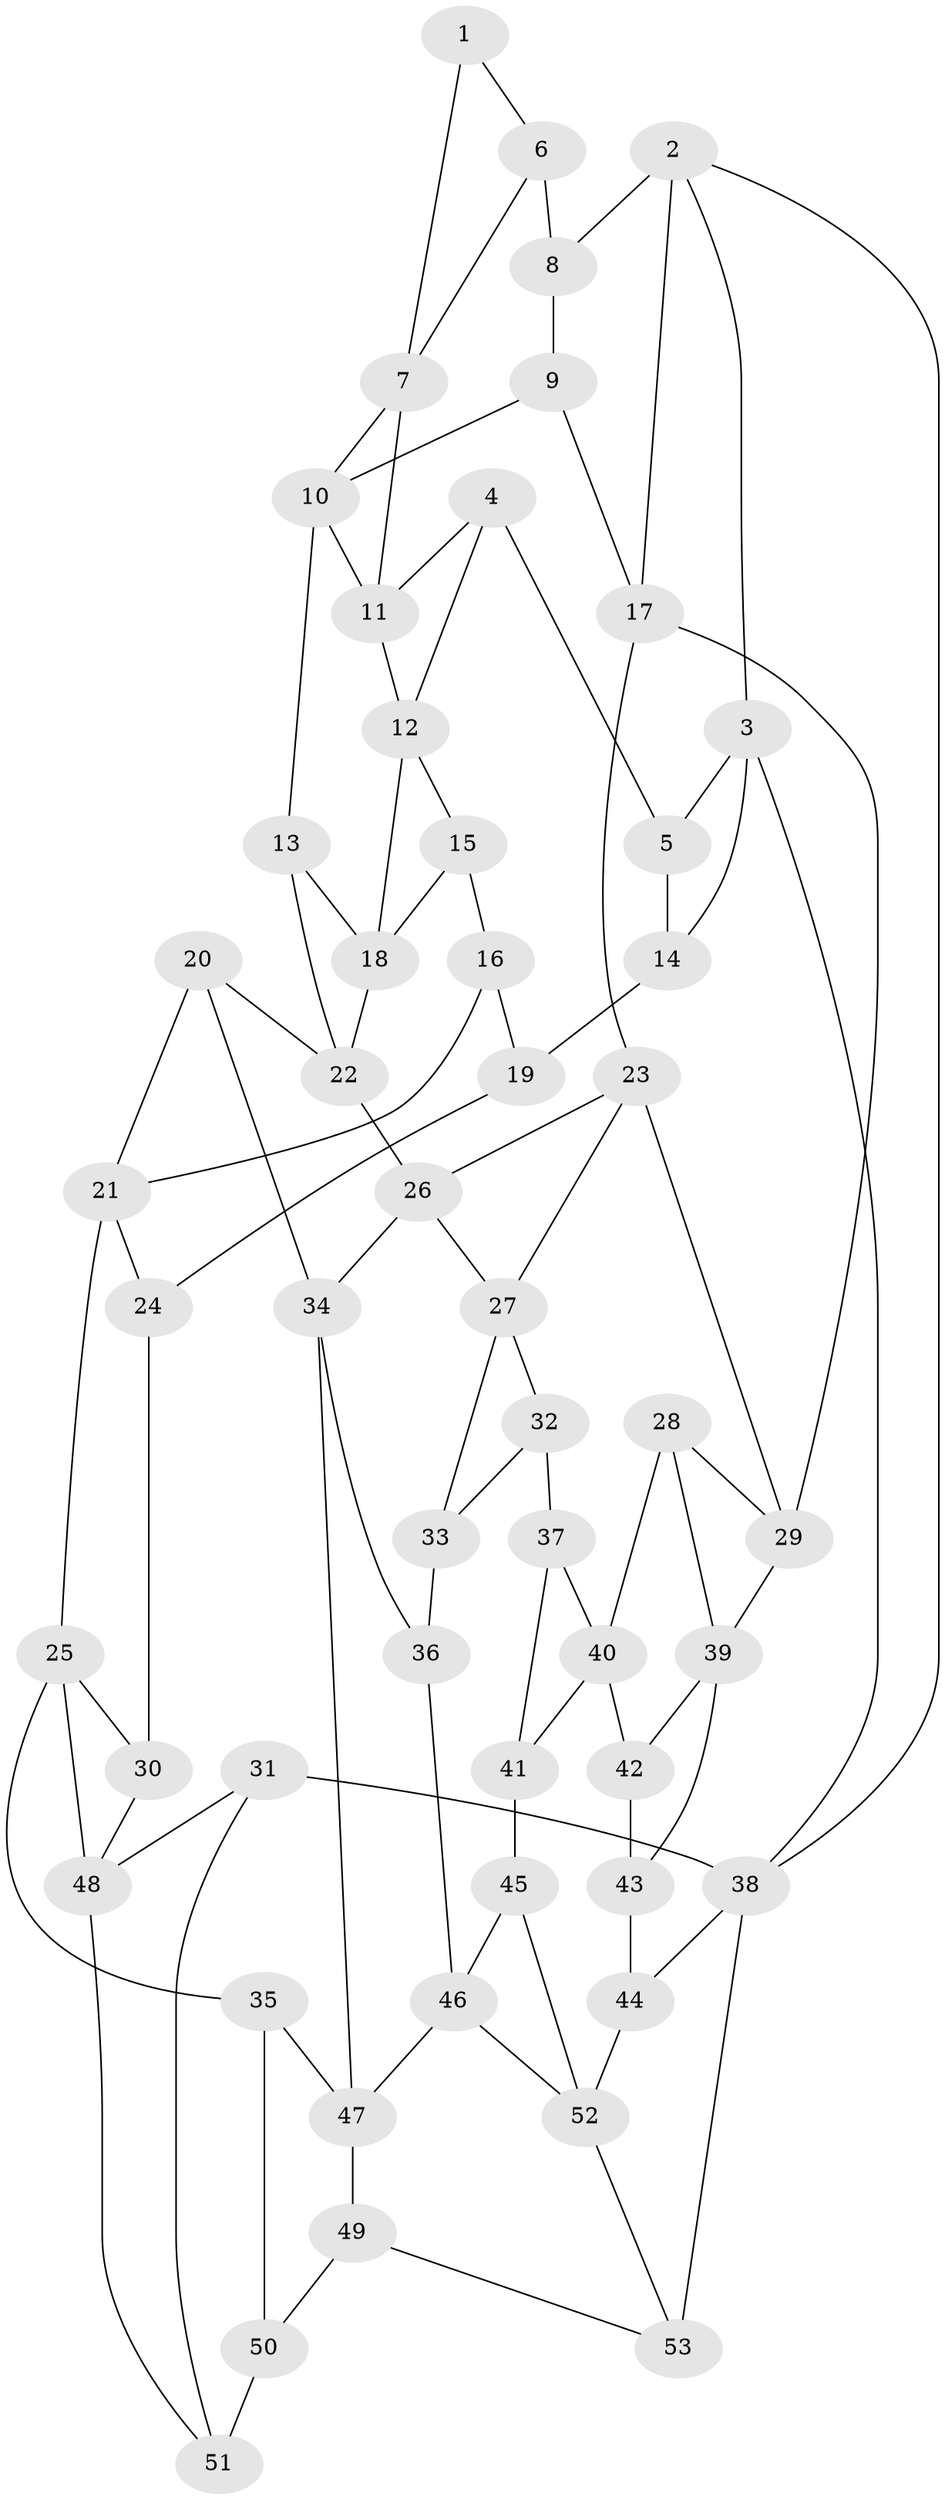 // original degree distribution, {3: 0.022727272727272728, 4: 0.23863636363636365, 5: 0.5227272727272727, 6: 0.2159090909090909}
// Generated by graph-tools (version 1.1) at 2025/38/03/04/25 23:38:30]
// undirected, 53 vertices, 91 edges
graph export_dot {
  node [color=gray90,style=filled];
  1;
  2;
  3;
  4;
  5;
  6;
  7;
  8;
  9;
  10;
  11;
  12;
  13;
  14;
  15;
  16;
  17;
  18;
  19;
  20;
  21;
  22;
  23;
  24;
  25;
  26;
  27;
  28;
  29;
  30;
  31;
  32;
  33;
  34;
  35;
  36;
  37;
  38;
  39;
  40;
  41;
  42;
  43;
  44;
  45;
  46;
  47;
  48;
  49;
  50;
  51;
  52;
  53;
  1 -- 6 [weight=1.0];
  1 -- 7 [weight=1.0];
  2 -- 3 [weight=1.0];
  2 -- 8 [weight=1.0];
  2 -- 17 [weight=1.0];
  2 -- 38 [weight=1.0];
  3 -- 5 [weight=1.0];
  3 -- 14 [weight=1.0];
  3 -- 38 [weight=1.0];
  4 -- 5 [weight=1.0];
  4 -- 11 [weight=1.0];
  4 -- 12 [weight=1.0];
  5 -- 14 [weight=1.0];
  6 -- 7 [weight=1.0];
  6 -- 8 [weight=2.0];
  7 -- 10 [weight=1.0];
  7 -- 11 [weight=1.0];
  8 -- 9 [weight=1.0];
  9 -- 10 [weight=1.0];
  9 -- 17 [weight=1.0];
  10 -- 11 [weight=1.0];
  10 -- 13 [weight=1.0];
  11 -- 12 [weight=1.0];
  12 -- 15 [weight=1.0];
  12 -- 18 [weight=1.0];
  13 -- 18 [weight=1.0];
  13 -- 22 [weight=1.0];
  14 -- 19 [weight=2.0];
  15 -- 16 [weight=1.0];
  15 -- 18 [weight=1.0];
  16 -- 19 [weight=1.0];
  16 -- 21 [weight=1.0];
  17 -- 23 [weight=1.0];
  17 -- 29 [weight=1.0];
  18 -- 22 [weight=1.0];
  19 -- 24 [weight=1.0];
  20 -- 21 [weight=1.0];
  20 -- 22 [weight=1.0];
  20 -- 34 [weight=1.0];
  21 -- 24 [weight=1.0];
  21 -- 25 [weight=1.0];
  22 -- 26 [weight=1.0];
  23 -- 26 [weight=1.0];
  23 -- 27 [weight=1.0];
  23 -- 29 [weight=1.0];
  24 -- 30 [weight=2.0];
  25 -- 30 [weight=1.0];
  25 -- 35 [weight=1.0];
  25 -- 48 [weight=1.0];
  26 -- 27 [weight=1.0];
  26 -- 34 [weight=1.0];
  27 -- 32 [weight=1.0];
  27 -- 33 [weight=1.0];
  28 -- 29 [weight=1.0];
  28 -- 39 [weight=1.0];
  28 -- 40 [weight=1.0];
  29 -- 39 [weight=1.0];
  30 -- 48 [weight=1.0];
  31 -- 38 [weight=1.0];
  31 -- 48 [weight=1.0];
  31 -- 51 [weight=1.0];
  32 -- 33 [weight=1.0];
  32 -- 37 [weight=2.0];
  33 -- 36 [weight=1.0];
  34 -- 36 [weight=1.0];
  34 -- 47 [weight=1.0];
  35 -- 47 [weight=1.0];
  35 -- 50 [weight=1.0];
  36 -- 46 [weight=1.0];
  37 -- 40 [weight=1.0];
  37 -- 41 [weight=1.0];
  38 -- 44 [weight=1.0];
  38 -- 53 [weight=2.0];
  39 -- 42 [weight=1.0];
  39 -- 43 [weight=1.0];
  40 -- 41 [weight=1.0];
  40 -- 42 [weight=1.0];
  41 -- 45 [weight=1.0];
  42 -- 43 [weight=1.0];
  43 -- 44 [weight=2.0];
  44 -- 52 [weight=1.0];
  45 -- 46 [weight=1.0];
  45 -- 52 [weight=1.0];
  46 -- 47 [weight=1.0];
  46 -- 52 [weight=1.0];
  47 -- 49 [weight=1.0];
  48 -- 51 [weight=1.0];
  49 -- 50 [weight=1.0];
  49 -- 53 [weight=1.0];
  50 -- 51 [weight=2.0];
  52 -- 53 [weight=1.0];
}
